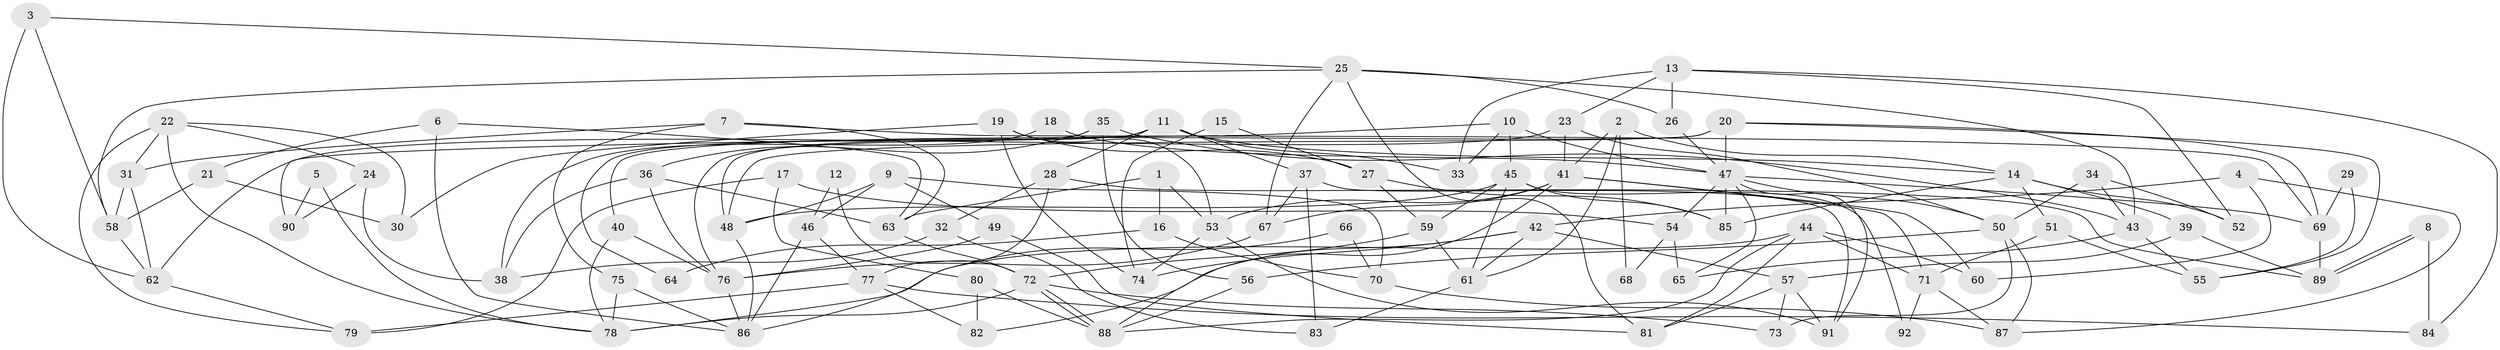 // coarse degree distribution, {6: 0.11864406779661017, 4: 0.22033898305084745, 3: 0.1694915254237288, 2: 0.11864406779661017, 7: 0.2033898305084746, 5: 0.0847457627118644, 8: 0.03389830508474576, 10: 0.03389830508474576, 11: 0.01694915254237288}
// Generated by graph-tools (version 1.1) at 2025/24/03/03/25 07:24:04]
// undirected, 92 vertices, 184 edges
graph export_dot {
graph [start="1"]
  node [color=gray90,style=filled];
  1;
  2;
  3;
  4;
  5;
  6;
  7;
  8;
  9;
  10;
  11;
  12;
  13;
  14;
  15;
  16;
  17;
  18;
  19;
  20;
  21;
  22;
  23;
  24;
  25;
  26;
  27;
  28;
  29;
  30;
  31;
  32;
  33;
  34;
  35;
  36;
  37;
  38;
  39;
  40;
  41;
  42;
  43;
  44;
  45;
  46;
  47;
  48;
  49;
  50;
  51;
  52;
  53;
  54;
  55;
  56;
  57;
  58;
  59;
  60;
  61;
  62;
  63;
  64;
  65;
  66;
  67;
  68;
  69;
  70;
  71;
  72;
  73;
  74;
  75;
  76;
  77;
  78;
  79;
  80;
  81;
  82;
  83;
  84;
  85;
  86;
  87;
  88;
  89;
  90;
  91;
  92;
  1 -- 53;
  1 -- 63;
  1 -- 16;
  2 -- 41;
  2 -- 61;
  2 -- 14;
  2 -- 68;
  3 -- 25;
  3 -- 58;
  3 -- 62;
  4 -- 60;
  4 -- 42;
  4 -- 87;
  5 -- 78;
  5 -- 90;
  6 -- 63;
  6 -- 86;
  6 -- 21;
  7 -- 69;
  7 -- 31;
  7 -- 63;
  7 -- 75;
  8 -- 89;
  8 -- 89;
  8 -- 84;
  9 -- 48;
  9 -- 49;
  9 -- 46;
  9 -- 70;
  10 -- 45;
  10 -- 47;
  10 -- 33;
  10 -- 90;
  11 -- 14;
  11 -- 76;
  11 -- 28;
  11 -- 33;
  11 -- 37;
  11 -- 48;
  12 -- 72;
  12 -- 46;
  13 -- 23;
  13 -- 33;
  13 -- 26;
  13 -- 52;
  13 -- 84;
  14 -- 51;
  14 -- 39;
  14 -- 52;
  14 -- 85;
  15 -- 74;
  15 -- 27;
  16 -- 70;
  16 -- 64;
  17 -- 80;
  17 -- 79;
  17 -- 54;
  18 -- 47;
  18 -- 38;
  19 -- 30;
  19 -- 53;
  19 -- 27;
  19 -- 74;
  20 -- 40;
  20 -- 47;
  20 -- 48;
  20 -- 55;
  20 -- 69;
  21 -- 58;
  21 -- 30;
  22 -- 31;
  22 -- 79;
  22 -- 24;
  22 -- 30;
  22 -- 78;
  23 -- 41;
  23 -- 50;
  23 -- 62;
  24 -- 38;
  24 -- 90;
  25 -- 26;
  25 -- 67;
  25 -- 43;
  25 -- 58;
  25 -- 81;
  26 -- 47;
  27 -- 59;
  27 -- 85;
  28 -- 89;
  28 -- 32;
  28 -- 77;
  29 -- 55;
  29 -- 69;
  31 -- 62;
  31 -- 58;
  32 -- 83;
  32 -- 38;
  34 -- 52;
  34 -- 43;
  34 -- 50;
  35 -- 56;
  35 -- 43;
  35 -- 36;
  35 -- 64;
  36 -- 63;
  36 -- 38;
  36 -- 76;
  37 -- 67;
  37 -- 83;
  37 -- 91;
  39 -- 89;
  39 -- 57;
  40 -- 78;
  40 -- 76;
  41 -- 53;
  41 -- 88;
  41 -- 60;
  41 -- 67;
  41 -- 71;
  42 -- 61;
  42 -- 57;
  42 -- 74;
  42 -- 82;
  43 -- 65;
  43 -- 55;
  44 -- 81;
  44 -- 71;
  44 -- 60;
  44 -- 78;
  44 -- 88;
  45 -- 85;
  45 -- 48;
  45 -- 59;
  45 -- 61;
  45 -- 92;
  46 -- 86;
  46 -- 77;
  47 -- 85;
  47 -- 50;
  47 -- 54;
  47 -- 65;
  47 -- 69;
  47 -- 91;
  48 -- 86;
  49 -- 76;
  49 -- 81;
  50 -- 73;
  50 -- 56;
  50 -- 87;
  51 -- 71;
  51 -- 55;
  53 -- 74;
  53 -- 91;
  54 -- 65;
  54 -- 68;
  56 -- 88;
  57 -- 91;
  57 -- 73;
  57 -- 81;
  58 -- 62;
  59 -- 72;
  59 -- 61;
  61 -- 83;
  62 -- 79;
  63 -- 72;
  66 -- 86;
  66 -- 70;
  67 -- 76;
  69 -- 89;
  70 -- 87;
  71 -- 87;
  71 -- 92;
  72 -- 78;
  72 -- 88;
  72 -- 88;
  72 -- 73;
  75 -- 78;
  75 -- 86;
  76 -- 86;
  77 -- 79;
  77 -- 82;
  77 -- 84;
  80 -- 82;
  80 -- 88;
}
